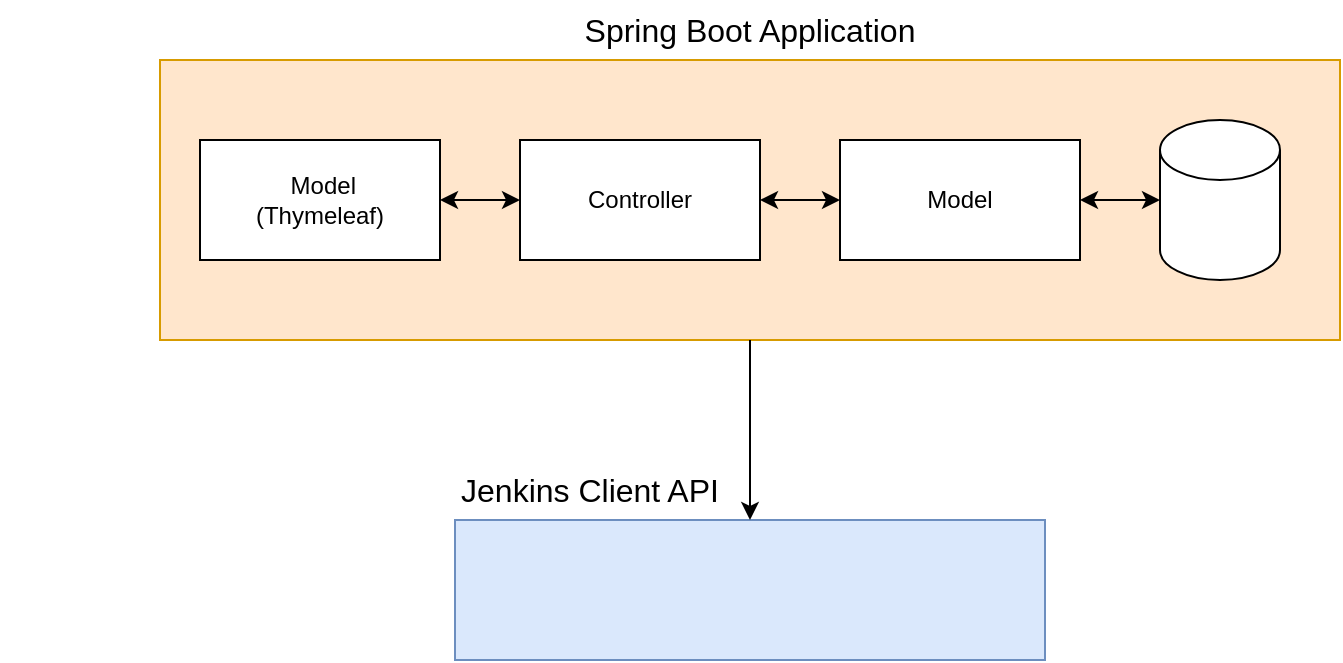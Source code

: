 <mxfile version="15.5.5" type="device"><diagram id="qUgr8YegbznBEhqLiOvy" name="Page-1"><mxGraphModel dx="5115" dy="483" grid="1" gridSize="10" guides="1" tooltips="1" connect="1" arrows="1" fold="1" page="1" pageScale="5" pageWidth="850" pageHeight="1100" math="0" shadow="0"><root><mxCell id="0"/><mxCell id="1" parent="0"/><mxCell id="ZVxbxx9lbwSKMqejmEGh-12" value="" style="rounded=0;whiteSpace=wrap;html=1;fillColor=#ffe6cc;strokeColor=#d79b00;" vertex="1" parent="1"><mxGeometry x="20" y="160" width="590" height="140" as="geometry"/></mxCell><mxCell id="ZVxbxx9lbwSKMqejmEGh-4" value="&amp;nbsp;Model&lt;br&gt;(Thymeleaf)" style="rounded=0;whiteSpace=wrap;html=1;" vertex="1" parent="1"><mxGeometry x="40" y="200" width="120" height="60" as="geometry"/></mxCell><mxCell id="ZVxbxx9lbwSKMqejmEGh-5" value="Controller" style="rounded=0;whiteSpace=wrap;html=1;" vertex="1" parent="1"><mxGeometry x="200" y="200" width="120" height="60" as="geometry"/></mxCell><mxCell id="ZVxbxx9lbwSKMqejmEGh-6" value="Model" style="rounded=0;whiteSpace=wrap;html=1;" vertex="1" parent="1"><mxGeometry x="360" y="200" width="120" height="60" as="geometry"/></mxCell><mxCell id="ZVxbxx9lbwSKMqejmEGh-7" value="" style="endArrow=classic;html=1;rounded=0;exitX=1;exitY=0.5;exitDx=0;exitDy=0;entryX=0;entryY=0.5;entryDx=0;entryDy=0;startArrow=classic;startFill=1;" edge="1" parent="1" source="ZVxbxx9lbwSKMqejmEGh-4" target="ZVxbxx9lbwSKMqejmEGh-5"><mxGeometry width="50" height="50" relative="1" as="geometry"><mxPoint x="400" y="240" as="sourcePoint"/><mxPoint x="450" y="190" as="targetPoint"/></mxGeometry></mxCell><mxCell id="ZVxbxx9lbwSKMqejmEGh-8" value="" style="endArrow=classic;html=1;rounded=0;entryX=0;entryY=0.5;entryDx=0;entryDy=0;exitX=1;exitY=0.5;exitDx=0;exitDy=0;startArrow=classic;startFill=1;" edge="1" parent="1" source="ZVxbxx9lbwSKMqejmEGh-5" target="ZVxbxx9lbwSKMqejmEGh-6"><mxGeometry width="50" height="50" relative="1" as="geometry"><mxPoint x="320" y="230" as="sourcePoint"/><mxPoint x="210" y="240" as="targetPoint"/></mxGeometry></mxCell><mxCell id="ZVxbxx9lbwSKMqejmEGh-9" value="" style="shape=cylinder3;whiteSpace=wrap;html=1;boundedLbl=1;backgroundOutline=1;size=15;" vertex="1" parent="1"><mxGeometry x="520" y="190" width="60" height="80" as="geometry"/></mxCell><mxCell id="ZVxbxx9lbwSKMqejmEGh-11" value="" style="endArrow=classic;startArrow=classic;html=1;rounded=0;entryX=0;entryY=0.5;entryDx=0;entryDy=0;entryPerimeter=0;exitX=1;exitY=0.5;exitDx=0;exitDy=0;" edge="1" parent="1" source="ZVxbxx9lbwSKMqejmEGh-6" target="ZVxbxx9lbwSKMqejmEGh-9"><mxGeometry width="50" height="50" relative="1" as="geometry"><mxPoint x="400" y="240" as="sourcePoint"/><mxPoint x="450" y="190" as="targetPoint"/></mxGeometry></mxCell><mxCell id="ZVxbxx9lbwSKMqejmEGh-13" value="&lt;font style=&quot;font-size: 16px&quot;&gt;Spring Boot Application&lt;/font&gt;" style="text;html=1;strokeColor=none;fillColor=none;align=center;verticalAlign=middle;whiteSpace=wrap;rounded=0;" vertex="1" parent="1"><mxGeometry x="20" y="130" width="590" height="30" as="geometry"/></mxCell><mxCell id="ZVxbxx9lbwSKMqejmEGh-14" value="&lt;font style=&quot;font-size: 16px&quot;&gt;Jenkins Client API&lt;/font&gt;" style="text;html=1;strokeColor=none;fillColor=none;align=center;verticalAlign=middle;whiteSpace=wrap;rounded=0;" vertex="1" parent="1"><mxGeometry x="-60" y="360" width="590" height="30" as="geometry"/></mxCell><mxCell id="ZVxbxx9lbwSKMqejmEGh-15" value="" style="rounded=0;whiteSpace=wrap;html=1;fillColor=#dae8fc;strokeColor=#6c8ebf;" vertex="1" parent="1"><mxGeometry x="167.5" y="390" width="295" height="70" as="geometry"/></mxCell><mxCell id="ZVxbxx9lbwSKMqejmEGh-16" value="" style="endArrow=classic;html=1;rounded=0;fontSize=16;exitX=0.5;exitY=1;exitDx=0;exitDy=0;entryX=0.5;entryY=0;entryDx=0;entryDy=0;" edge="1" parent="1" source="ZVxbxx9lbwSKMqejmEGh-12" target="ZVxbxx9lbwSKMqejmEGh-15"><mxGeometry width="50" height="50" relative="1" as="geometry"><mxPoint x="400" y="310" as="sourcePoint"/><mxPoint x="450" y="260" as="targetPoint"/></mxGeometry></mxCell></root></mxGraphModel></diagram></mxfile>
